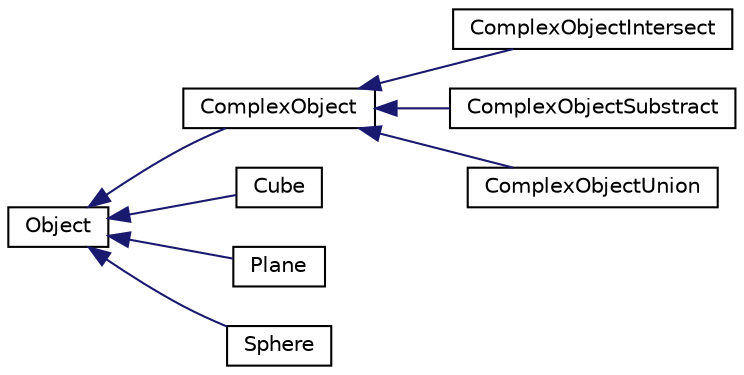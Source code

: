 digraph "Graphical Class Hierarchy"
{
 // LATEX_PDF_SIZE
  edge [fontname="Helvetica",fontsize="10",labelfontname="Helvetica",labelfontsize="10"];
  node [fontname="Helvetica",fontsize="10",shape=record];
  rankdir="LR";
  Node0 [label="Object",height=0.2,width=0.4,color="black", fillcolor="white", style="filled",URL="$classObject.html",tooltip="Super-classe Abstraite d'objets primitif."];
  Node0 -> Node1 [dir="back",color="midnightblue",fontsize="10",style="solid",fontname="Helvetica"];
  Node1 [label="ComplexObject",height=0.2,width=0.4,color="black", fillcolor="white", style="filled",URL="$classComplexObject.html",tooltip="Super-classe abstraite d'objets complexes."];
  Node1 -> Node2 [dir="back",color="midnightblue",fontsize="10",style="solid",fontname="Helvetica"];
  Node2 [label="ComplexObjectIntersect",height=0.2,width=0.4,color="black", fillcolor="white", style="filled",URL="$classComplexObjectIntersect.html",tooltip="Classe permettant de creer l'intersection de 2 objets primitifs."];
  Node1 -> Node3 [dir="back",color="midnightblue",fontsize="10",style="solid",fontname="Helvetica"];
  Node3 [label="ComplexObjectSubstract",height=0.2,width=0.4,color="black", fillcolor="white", style="filled",URL="$classComplexObjectSubstract.html",tooltip="Classe permettant de creer la différence de 2 objets primitifs."];
  Node1 -> Node4 [dir="back",color="midnightblue",fontsize="10",style="solid",fontname="Helvetica"];
  Node4 [label="ComplexObjectUnion",height=0.2,width=0.4,color="black", fillcolor="white", style="filled",URL="$classComplexObjectUnion.html",tooltip="Classe permettant de creer l'union de 2 objets primitifs."];
  Node0 -> Node5 [dir="back",color="midnightblue",fontsize="10",style="solid",fontname="Helvetica"];
  Node5 [label="Cube",height=0.2,width=0.4,color="black", fillcolor="white", style="filled",URL="$classCube.html",tooltip="Classe de Cube."];
  Node0 -> Node6 [dir="back",color="midnightblue",fontsize="10",style="solid",fontname="Helvetica"];
  Node6 [label="Plane",height=0.2,width=0.4,color="black", fillcolor="white", style="filled",URL="$classPlane.html",tooltip="classe des murs et du sol"];
  Node0 -> Node7 [dir="back",color="midnightblue",fontsize="10",style="solid",fontname="Helvetica"];
  Node7 [label="Sphere",height=0.2,width=0.4,color="black", fillcolor="white", style="filled",URL="$classSphere.html",tooltip="Classe de Sphere."];
}
